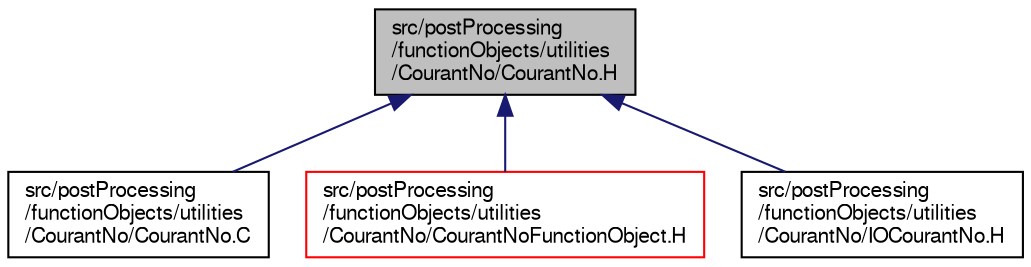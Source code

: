 digraph "src/postProcessing/functionObjects/utilities/CourantNo/CourantNo.H"
{
  bgcolor="transparent";
  edge [fontname="FreeSans",fontsize="10",labelfontname="FreeSans",labelfontsize="10"];
  node [fontname="FreeSans",fontsize="10",shape=record];
  Node67 [label="src/postProcessing\l/functionObjects/utilities\l/CourantNo/CourantNo.H",height=0.2,width=0.4,color="black", fillcolor="grey75", style="filled", fontcolor="black"];
  Node67 -> Node68 [dir="back",color="midnightblue",fontsize="10",style="solid",fontname="FreeSans"];
  Node68 [label="src/postProcessing\l/functionObjects/utilities\l/CourantNo/CourantNo.C",height=0.2,width=0.4,color="black",URL="$a13706.html"];
  Node67 -> Node69 [dir="back",color="midnightblue",fontsize="10",style="solid",fontname="FreeSans"];
  Node69 [label="src/postProcessing\l/functionObjects/utilities\l/CourantNo/CourantNoFunctionObject.H",height=0.2,width=0.4,color="red",URL="$a13712.html"];
  Node67 -> Node71 [dir="back",color="midnightblue",fontsize="10",style="solid",fontname="FreeSans"];
  Node71 [label="src/postProcessing\l/functionObjects/utilities\l/CourantNo/IOCourantNo.H",height=0.2,width=0.4,color="black",URL="$a13715.html"];
}
